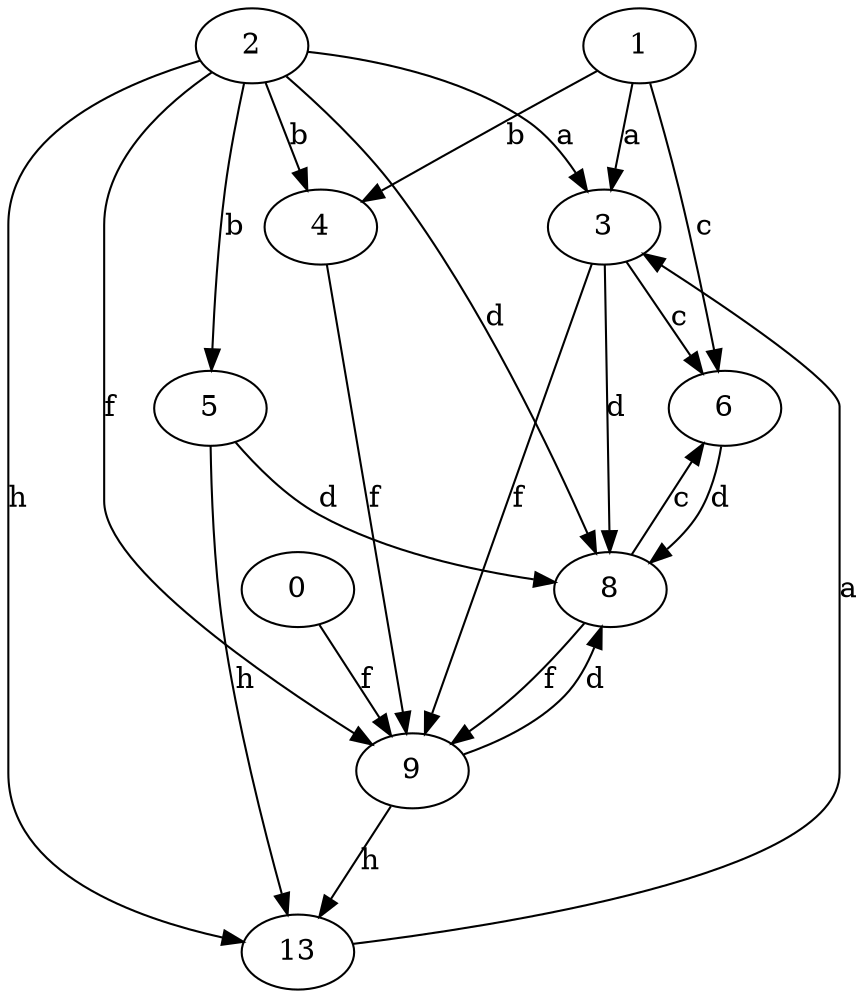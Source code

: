 strict digraph  {
1;
2;
3;
4;
5;
6;
0;
8;
9;
13;
1 -> 3  [label=a];
1 -> 4  [label=b];
1 -> 6  [label=c];
2 -> 3  [label=a];
2 -> 4  [label=b];
2 -> 5  [label=b];
2 -> 8  [label=d];
2 -> 9  [label=f];
2 -> 13  [label=h];
3 -> 6  [label=c];
3 -> 8  [label=d];
3 -> 9  [label=f];
4 -> 9  [label=f];
5 -> 8  [label=d];
5 -> 13  [label=h];
6 -> 8  [label=d];
0 -> 9  [label=f];
8 -> 6  [label=c];
8 -> 9  [label=f];
9 -> 8  [label=d];
9 -> 13  [label=h];
13 -> 3  [label=a];
}
